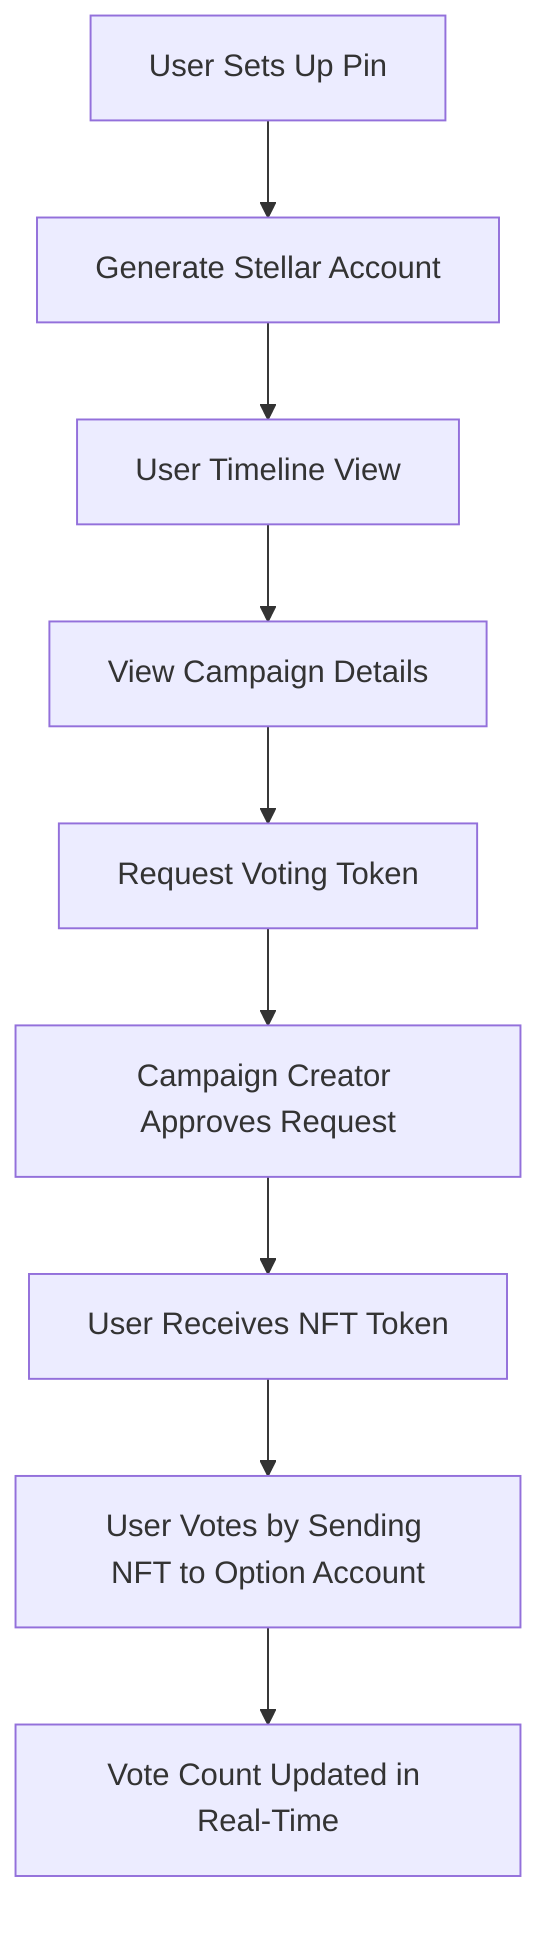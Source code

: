 graph TD
    A[User Sets Up Pin] --> B[Generate Stellar Account]
    B --> C[User Timeline View]
    C --> D[View Campaign Details]
    D --> E[Request Voting Token]
    E --> F[Campaign Creator Approves Request]
    F --> G[User Receives NFT Token]
    G --> H[User Votes by Sending NFT to Option Account]
    H --> I[Vote Count Updated in Real-Time]